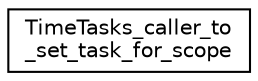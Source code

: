 digraph "Graphical Class Hierarchy"
{
 // INTERACTIVE_SVG=YES
 // LATEX_PDF_SIZE
  edge [fontname="Helvetica",fontsize="10",labelfontname="Helvetica",labelfontsize="10"];
  node [fontname="Helvetica",fontsize="10",shape=record];
  rankdir="LR";
  Node0 [label="TimeTasks_caller_to\l_set_task_for_scope",height=0.2,width=0.4,color="black", fillcolor="white", style="filled",URL="$d4/def/class_time_tasks__caller__to__set__task__for__scope.html",tooltip=" "];
}
